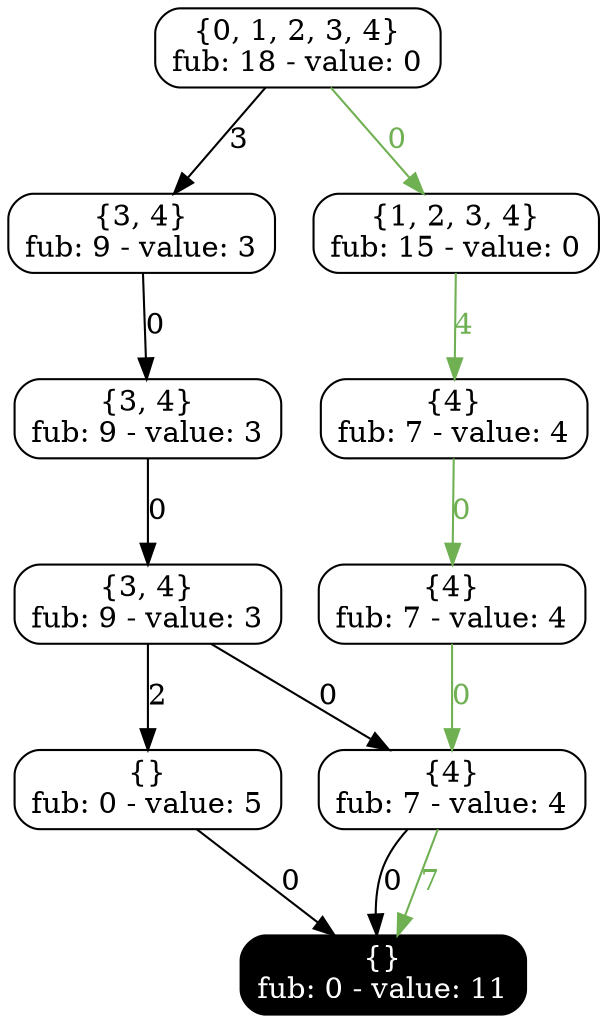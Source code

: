 digraph restricted{
0 [label="{0, 1, 2, 3, 4}
fub: 18 - value: 0", style=rounded, shape=rectangle, tooltip="Exact node"];
2 [label="{3, 4}
fub: 9 - value: 3", style=rounded, shape=rectangle, tooltip="Exact node"];
1 [label="{1, 2, 3, 4}
fub: 15 - value: 0", style=rounded, shape=rectangle, tooltip="Exact node"];
5 [label="{4}
fub: 7 - value: 4", style=rounded, shape=rectangle, tooltip="Exact node"];
3 [label="{3, 4}
fub: 9 - value: 3", style=rounded, shape=rectangle, tooltip="Exact node"];
6 [label="{4}
fub: 7 - value: 4", style=rounded, shape=rectangle, tooltip="Exact node"];
7 [label="{3, 4}
fub: 9 - value: 3", style=rounded, shape=rectangle, tooltip="Exact node"];
8 [label="{4}
fub: 7 - value: 4", style=rounded, shape=rectangle, tooltip="Exact node"];
9 [label="{}
fub: 0 - value: 5", style=rounded, shape=rectangle, tooltip="Exact node"];
10 [label="{}
fub: 0 - value: 11", style=rounded, shape=rectangle, tooltip="Exact node", style="filled, rounded", shape=rectangle, color=black, fontcolor=white, tooltip="Terminal node"];
0 -> 2 [label=3, tooltip="Decision: assign 1 to var 0"];
8 -> 10 [label=7, tooltip="Decision: assign 1 to var 4", color="#6fb052", fontcolor="#6fb052"];
7 -> 9 [label=2, tooltip="Decision: assign 1 to var 3"];
5 -> 6 [label=0, tooltip="Decision: assign 0 to var 2", color="#6fb052", fontcolor="#6fb052"];
2 -> 3 [label=0, tooltip="Decision: assign 0 to var 1"];
1 -> 5 [label=4, tooltip="Decision: assign 1 to var 1", color="#6fb052", fontcolor="#6fb052"];
3 -> 7 [label=0, tooltip="Decision: assign 0 to var 2"];
7 -> 8 [label=0, tooltip="Decision: assign 0 to var 3"];
9 -> 10 [label=0, tooltip="Decision: assign 0 to var 4"];
0 -> 1 [label=0, tooltip="Decision: assign 0 to var 0", color="#6fb052", fontcolor="#6fb052"];
8 -> 10 [label=0, tooltip="Decision: assign 0 to var 4"];
6 -> 8 [label=0, tooltip="Decision: assign 0 to var 3", color="#6fb052", fontcolor="#6fb052"];
}